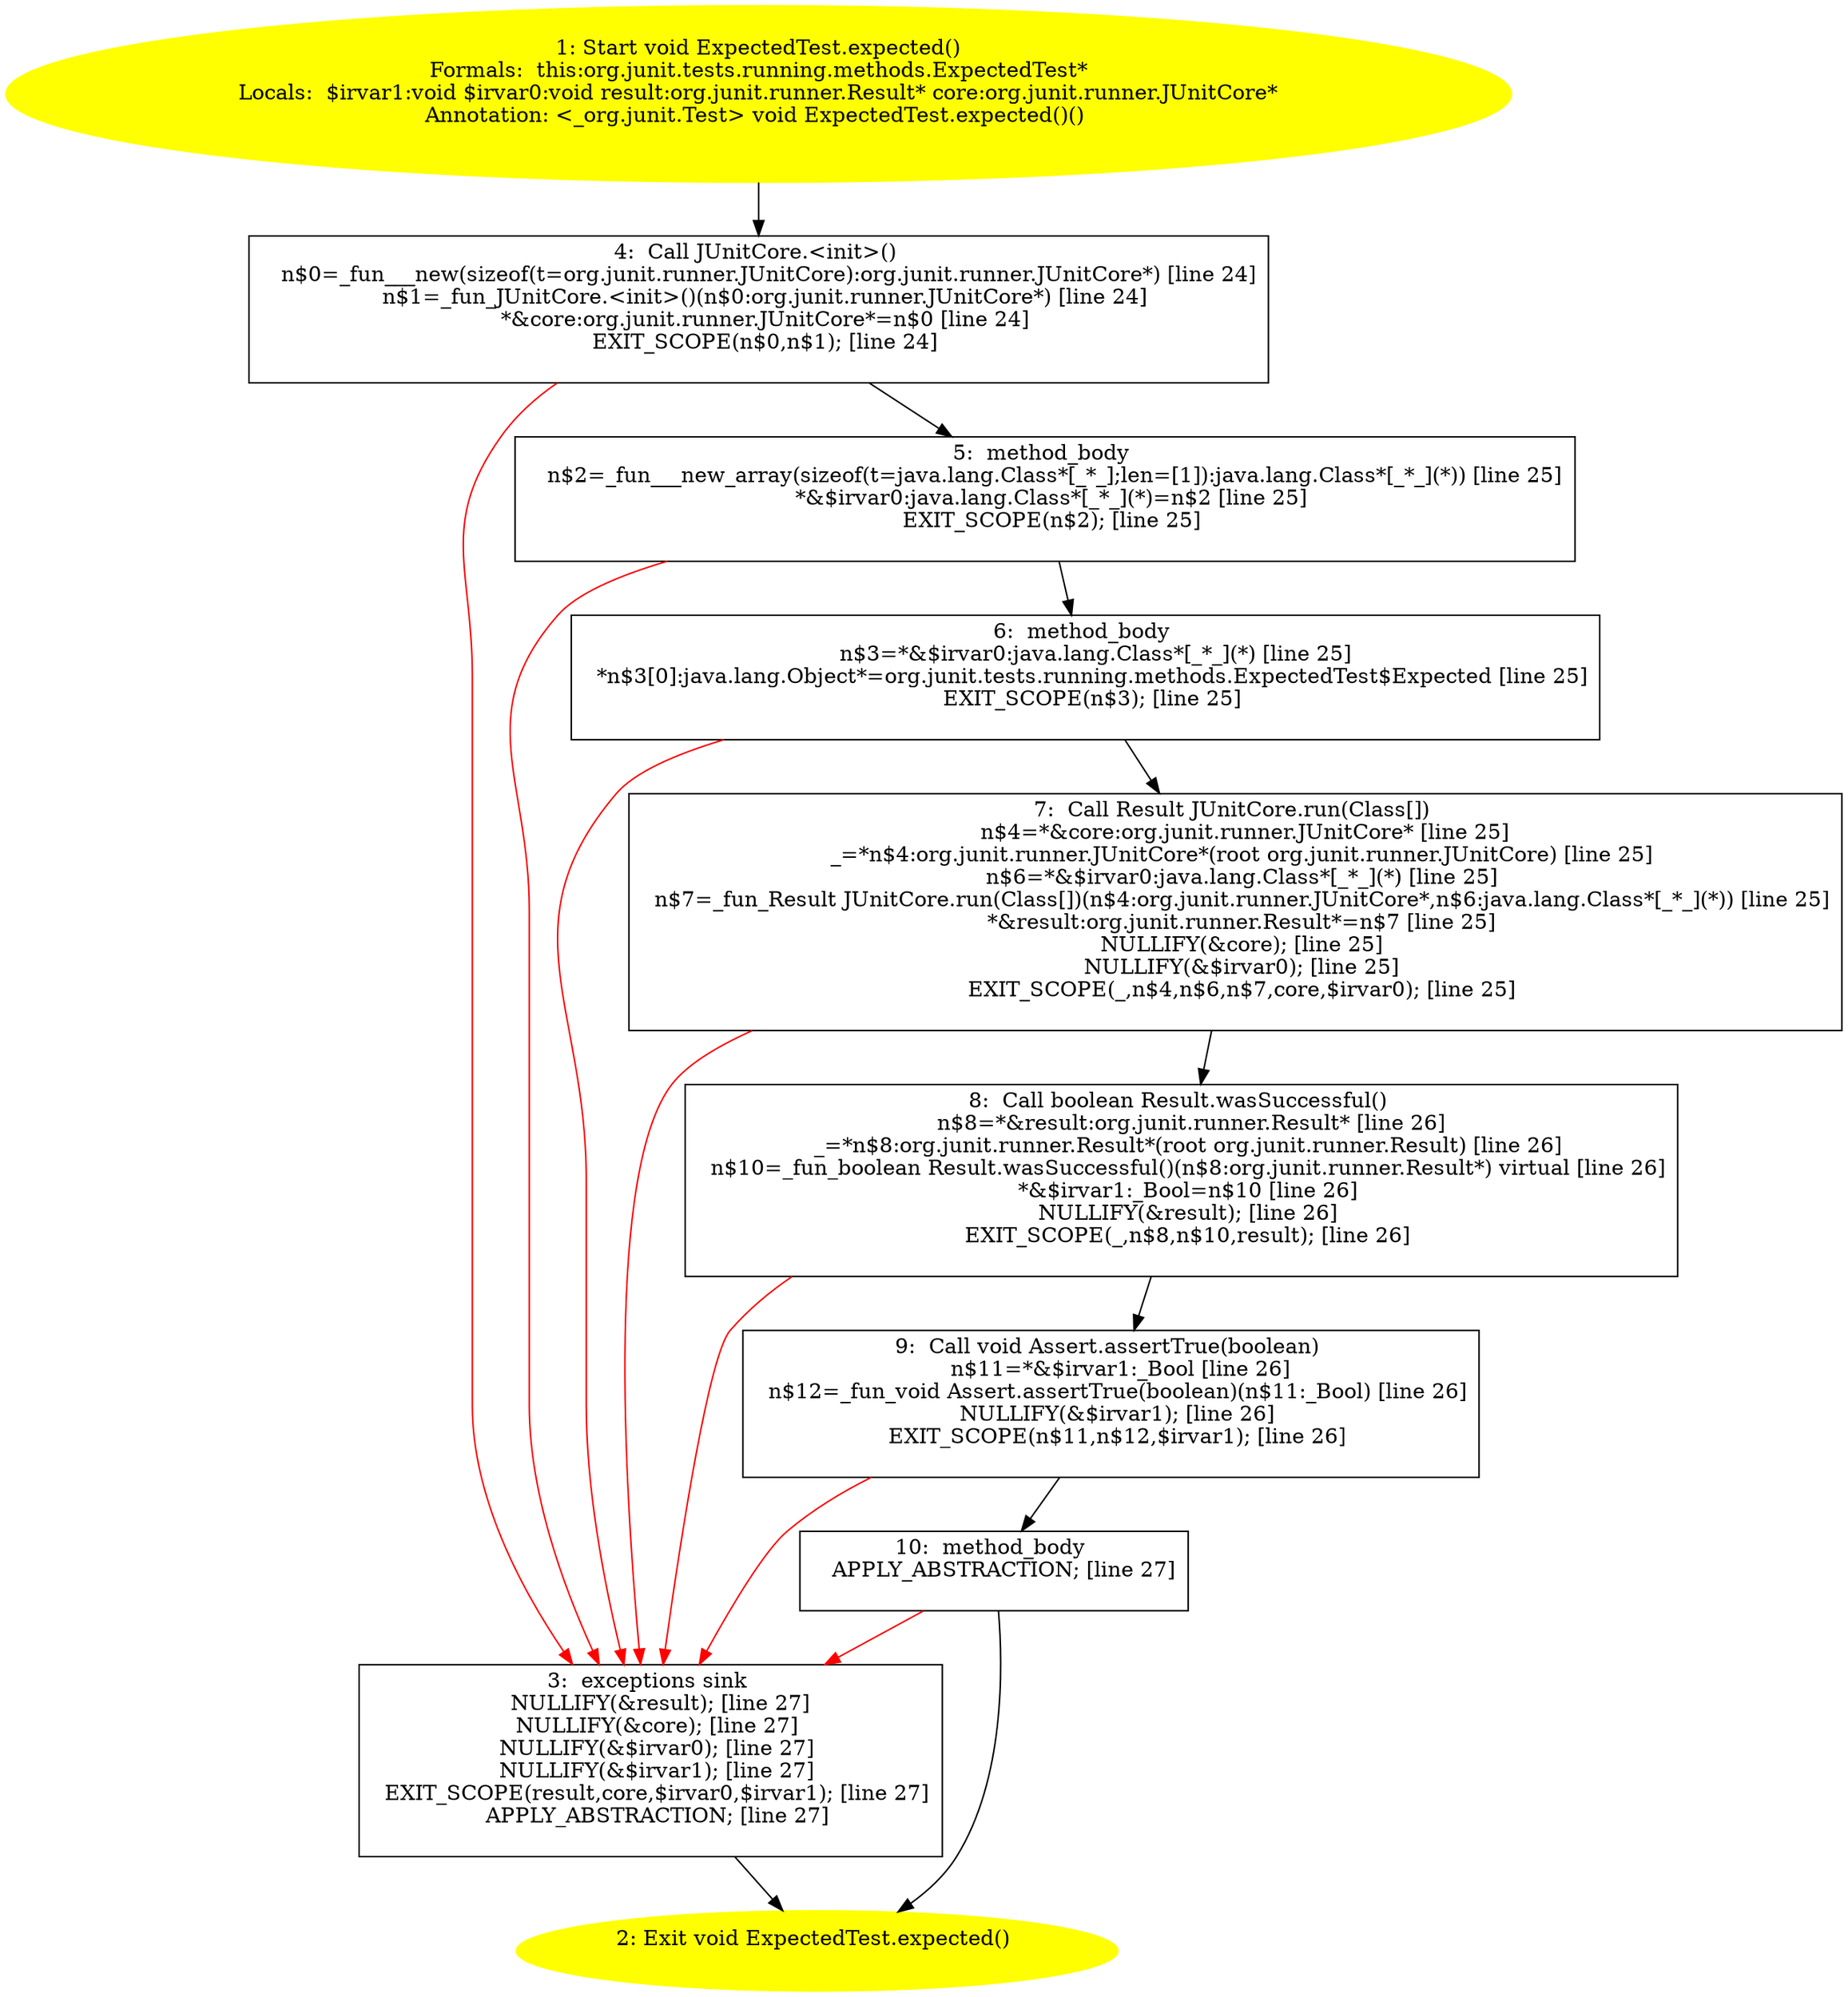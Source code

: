 /* @generated */
digraph cfg {
"org.junit.tests.running.methods.ExpectedTest.expected():void.54b0e89393634eaf7735fd84d1f9f26b_1" [label="1: Start void ExpectedTest.expected()\nFormals:  this:org.junit.tests.running.methods.ExpectedTest*\nLocals:  $irvar1:void $irvar0:void result:org.junit.runner.Result* core:org.junit.runner.JUnitCore*\nAnnotation: <_org.junit.Test> void ExpectedTest.expected()() \n  " color=yellow style=filled]
	

	 "org.junit.tests.running.methods.ExpectedTest.expected():void.54b0e89393634eaf7735fd84d1f9f26b_1" -> "org.junit.tests.running.methods.ExpectedTest.expected():void.54b0e89393634eaf7735fd84d1f9f26b_4" ;
"org.junit.tests.running.methods.ExpectedTest.expected():void.54b0e89393634eaf7735fd84d1f9f26b_2" [label="2: Exit void ExpectedTest.expected() \n  " color=yellow style=filled]
	

"org.junit.tests.running.methods.ExpectedTest.expected():void.54b0e89393634eaf7735fd84d1f9f26b_3" [label="3:  exceptions sink \n   NULLIFY(&result); [line 27]\n  NULLIFY(&core); [line 27]\n  NULLIFY(&$irvar0); [line 27]\n  NULLIFY(&$irvar1); [line 27]\n  EXIT_SCOPE(result,core,$irvar0,$irvar1); [line 27]\n  APPLY_ABSTRACTION; [line 27]\n " shape="box"]
	

	 "org.junit.tests.running.methods.ExpectedTest.expected():void.54b0e89393634eaf7735fd84d1f9f26b_3" -> "org.junit.tests.running.methods.ExpectedTest.expected():void.54b0e89393634eaf7735fd84d1f9f26b_2" ;
"org.junit.tests.running.methods.ExpectedTest.expected():void.54b0e89393634eaf7735fd84d1f9f26b_4" [label="4:  Call JUnitCore.<init>() \n   n$0=_fun___new(sizeof(t=org.junit.runner.JUnitCore):org.junit.runner.JUnitCore*) [line 24]\n  n$1=_fun_JUnitCore.<init>()(n$0:org.junit.runner.JUnitCore*) [line 24]\n  *&core:org.junit.runner.JUnitCore*=n$0 [line 24]\n  EXIT_SCOPE(n$0,n$1); [line 24]\n " shape="box"]
	

	 "org.junit.tests.running.methods.ExpectedTest.expected():void.54b0e89393634eaf7735fd84d1f9f26b_4" -> "org.junit.tests.running.methods.ExpectedTest.expected():void.54b0e89393634eaf7735fd84d1f9f26b_5" ;
	 "org.junit.tests.running.methods.ExpectedTest.expected():void.54b0e89393634eaf7735fd84d1f9f26b_4" -> "org.junit.tests.running.methods.ExpectedTest.expected():void.54b0e89393634eaf7735fd84d1f9f26b_3" [color="red" ];
"org.junit.tests.running.methods.ExpectedTest.expected():void.54b0e89393634eaf7735fd84d1f9f26b_5" [label="5:  method_body \n   n$2=_fun___new_array(sizeof(t=java.lang.Class*[_*_];len=[1]):java.lang.Class*[_*_](*)) [line 25]\n  *&$irvar0:java.lang.Class*[_*_](*)=n$2 [line 25]\n  EXIT_SCOPE(n$2); [line 25]\n " shape="box"]
	

	 "org.junit.tests.running.methods.ExpectedTest.expected():void.54b0e89393634eaf7735fd84d1f9f26b_5" -> "org.junit.tests.running.methods.ExpectedTest.expected():void.54b0e89393634eaf7735fd84d1f9f26b_6" ;
	 "org.junit.tests.running.methods.ExpectedTest.expected():void.54b0e89393634eaf7735fd84d1f9f26b_5" -> "org.junit.tests.running.methods.ExpectedTest.expected():void.54b0e89393634eaf7735fd84d1f9f26b_3" [color="red" ];
"org.junit.tests.running.methods.ExpectedTest.expected():void.54b0e89393634eaf7735fd84d1f9f26b_6" [label="6:  method_body \n   n$3=*&$irvar0:java.lang.Class*[_*_](*) [line 25]\n  *n$3[0]:java.lang.Object*=org.junit.tests.running.methods.ExpectedTest$Expected [line 25]\n  EXIT_SCOPE(n$3); [line 25]\n " shape="box"]
	

	 "org.junit.tests.running.methods.ExpectedTest.expected():void.54b0e89393634eaf7735fd84d1f9f26b_6" -> "org.junit.tests.running.methods.ExpectedTest.expected():void.54b0e89393634eaf7735fd84d1f9f26b_7" ;
	 "org.junit.tests.running.methods.ExpectedTest.expected():void.54b0e89393634eaf7735fd84d1f9f26b_6" -> "org.junit.tests.running.methods.ExpectedTest.expected():void.54b0e89393634eaf7735fd84d1f9f26b_3" [color="red" ];
"org.junit.tests.running.methods.ExpectedTest.expected():void.54b0e89393634eaf7735fd84d1f9f26b_7" [label="7:  Call Result JUnitCore.run(Class[]) \n   n$4=*&core:org.junit.runner.JUnitCore* [line 25]\n  _=*n$4:org.junit.runner.JUnitCore*(root org.junit.runner.JUnitCore) [line 25]\n  n$6=*&$irvar0:java.lang.Class*[_*_](*) [line 25]\n  n$7=_fun_Result JUnitCore.run(Class[])(n$4:org.junit.runner.JUnitCore*,n$6:java.lang.Class*[_*_](*)) [line 25]\n  *&result:org.junit.runner.Result*=n$7 [line 25]\n  NULLIFY(&core); [line 25]\n  NULLIFY(&$irvar0); [line 25]\n  EXIT_SCOPE(_,n$4,n$6,n$7,core,$irvar0); [line 25]\n " shape="box"]
	

	 "org.junit.tests.running.methods.ExpectedTest.expected():void.54b0e89393634eaf7735fd84d1f9f26b_7" -> "org.junit.tests.running.methods.ExpectedTest.expected():void.54b0e89393634eaf7735fd84d1f9f26b_8" ;
	 "org.junit.tests.running.methods.ExpectedTest.expected():void.54b0e89393634eaf7735fd84d1f9f26b_7" -> "org.junit.tests.running.methods.ExpectedTest.expected():void.54b0e89393634eaf7735fd84d1f9f26b_3" [color="red" ];
"org.junit.tests.running.methods.ExpectedTest.expected():void.54b0e89393634eaf7735fd84d1f9f26b_8" [label="8:  Call boolean Result.wasSuccessful() \n   n$8=*&result:org.junit.runner.Result* [line 26]\n  _=*n$8:org.junit.runner.Result*(root org.junit.runner.Result) [line 26]\n  n$10=_fun_boolean Result.wasSuccessful()(n$8:org.junit.runner.Result*) virtual [line 26]\n  *&$irvar1:_Bool=n$10 [line 26]\n  NULLIFY(&result); [line 26]\n  EXIT_SCOPE(_,n$8,n$10,result); [line 26]\n " shape="box"]
	

	 "org.junit.tests.running.methods.ExpectedTest.expected():void.54b0e89393634eaf7735fd84d1f9f26b_8" -> "org.junit.tests.running.methods.ExpectedTest.expected():void.54b0e89393634eaf7735fd84d1f9f26b_9" ;
	 "org.junit.tests.running.methods.ExpectedTest.expected():void.54b0e89393634eaf7735fd84d1f9f26b_8" -> "org.junit.tests.running.methods.ExpectedTest.expected():void.54b0e89393634eaf7735fd84d1f9f26b_3" [color="red" ];
"org.junit.tests.running.methods.ExpectedTest.expected():void.54b0e89393634eaf7735fd84d1f9f26b_9" [label="9:  Call void Assert.assertTrue(boolean) \n   n$11=*&$irvar1:_Bool [line 26]\n  n$12=_fun_void Assert.assertTrue(boolean)(n$11:_Bool) [line 26]\n  NULLIFY(&$irvar1); [line 26]\n  EXIT_SCOPE(n$11,n$12,$irvar1); [line 26]\n " shape="box"]
	

	 "org.junit.tests.running.methods.ExpectedTest.expected():void.54b0e89393634eaf7735fd84d1f9f26b_9" -> "org.junit.tests.running.methods.ExpectedTest.expected():void.54b0e89393634eaf7735fd84d1f9f26b_10" ;
	 "org.junit.tests.running.methods.ExpectedTest.expected():void.54b0e89393634eaf7735fd84d1f9f26b_9" -> "org.junit.tests.running.methods.ExpectedTest.expected():void.54b0e89393634eaf7735fd84d1f9f26b_3" [color="red" ];
"org.junit.tests.running.methods.ExpectedTest.expected():void.54b0e89393634eaf7735fd84d1f9f26b_10" [label="10:  method_body \n   APPLY_ABSTRACTION; [line 27]\n " shape="box"]
	

	 "org.junit.tests.running.methods.ExpectedTest.expected():void.54b0e89393634eaf7735fd84d1f9f26b_10" -> "org.junit.tests.running.methods.ExpectedTest.expected():void.54b0e89393634eaf7735fd84d1f9f26b_2" ;
	 "org.junit.tests.running.methods.ExpectedTest.expected():void.54b0e89393634eaf7735fd84d1f9f26b_10" -> "org.junit.tests.running.methods.ExpectedTest.expected():void.54b0e89393634eaf7735fd84d1f9f26b_3" [color="red" ];
}
